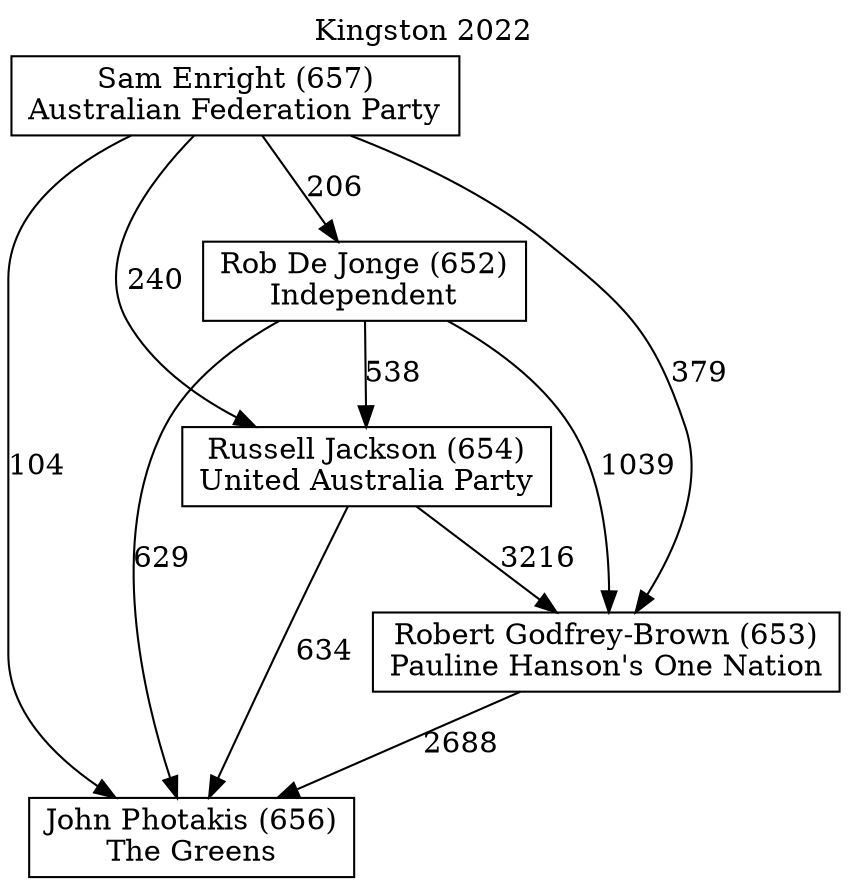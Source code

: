 // House preference flow
digraph "John Photakis (656)_Kingston_2022" {
	graph [label="Kingston 2022" labelloc=t mclimit=10]
	node [shape=box]
	"Sam Enright (657)" [label="Sam Enright (657)
Australian Federation Party"]
	"Rob De Jonge (652)" [label="Rob De Jonge (652)
Independent"]
	"Russell Jackson (654)" [label="Russell Jackson (654)
United Australia Party"]
	"John Photakis (656)" [label="John Photakis (656)
The Greens"]
	"Robert Godfrey-Brown (653)" [label="Robert Godfrey-Brown (653)
Pauline Hanson's One Nation"]
	"Sam Enright (657)" -> "Rob De Jonge (652)" [label=206]
	"Sam Enright (657)" -> "John Photakis (656)" [label=104]
	"Sam Enright (657)" -> "Robert Godfrey-Brown (653)" [label=379]
	"Robert Godfrey-Brown (653)" -> "John Photakis (656)" [label=2688]
	"Rob De Jonge (652)" -> "Robert Godfrey-Brown (653)" [label=1039]
	"Russell Jackson (654)" -> "John Photakis (656)" [label=634]
	"Sam Enright (657)" -> "Russell Jackson (654)" [label=240]
	"Russell Jackson (654)" -> "Robert Godfrey-Brown (653)" [label=3216]
	"Rob De Jonge (652)" -> "Russell Jackson (654)" [label=538]
	"Rob De Jonge (652)" -> "John Photakis (656)" [label=629]
}

